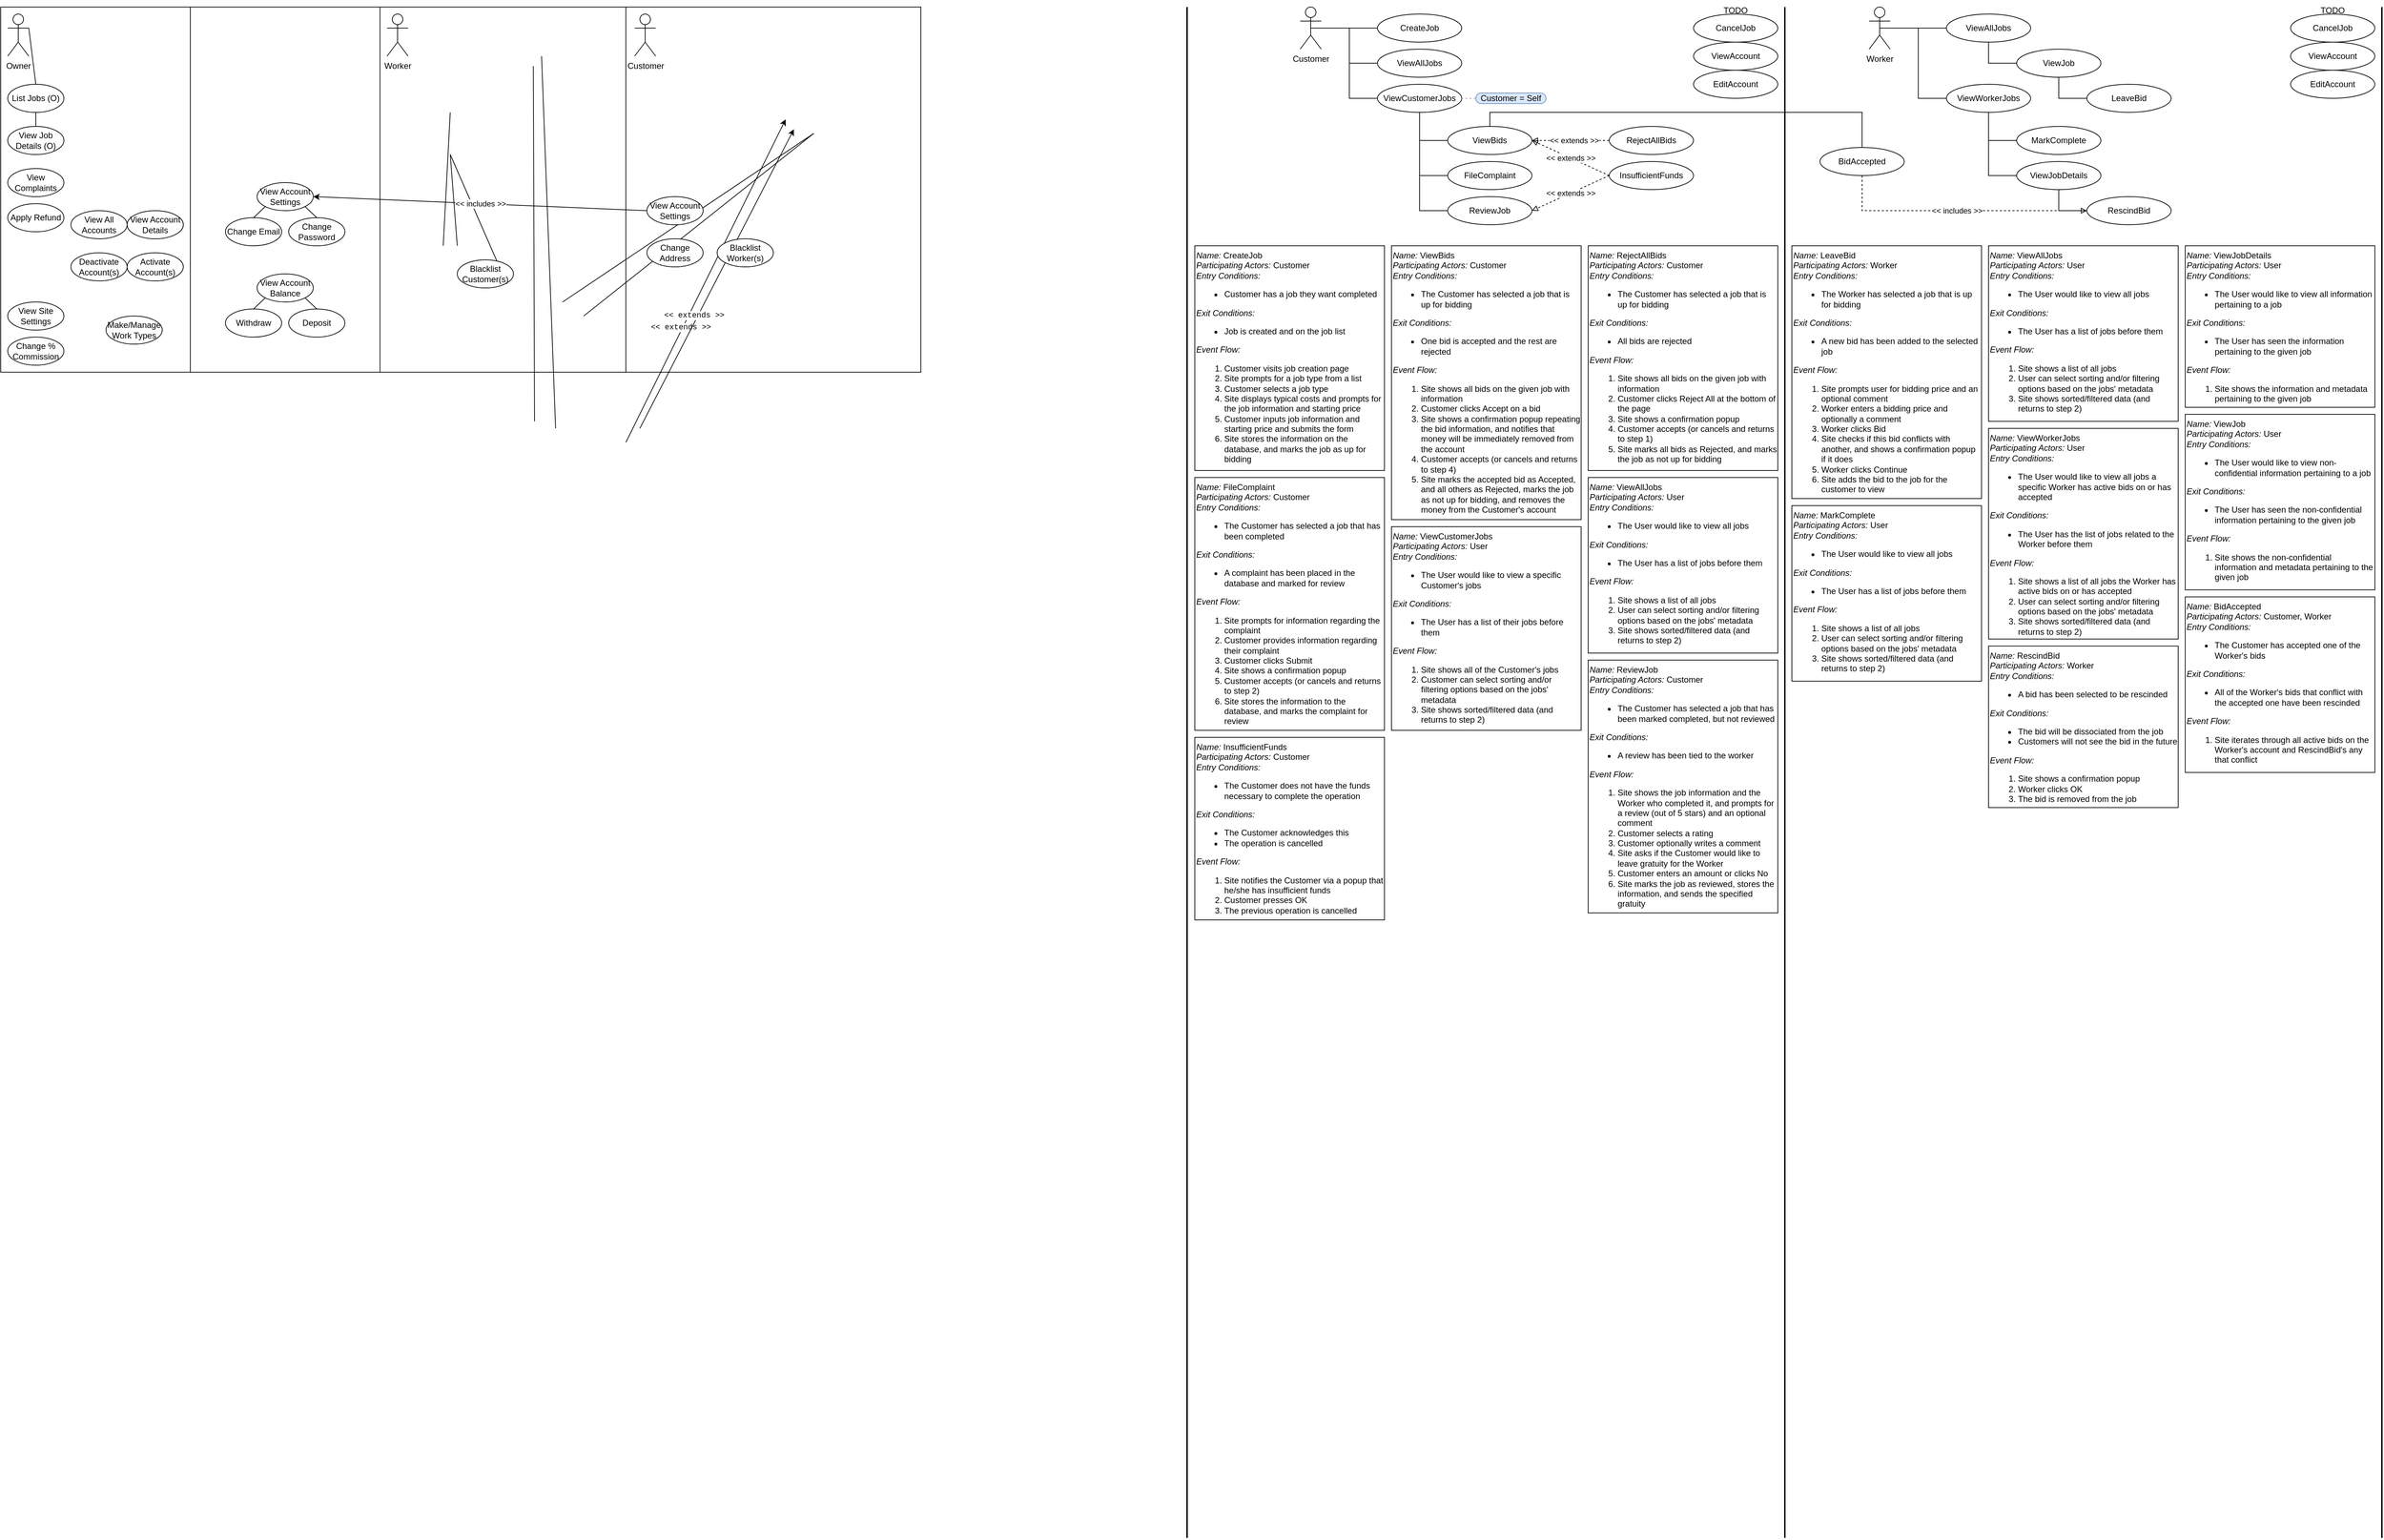 <mxfile version="16.4.0" type="device"><diagram id="e7BRSkH-qnMTT6ooK6Yv" name="Page-1"><mxGraphModel dx="1943" dy="1293" grid="1" gridSize="10" guides="1" tooltips="1" connect="1" arrows="1" fold="1" page="1" pageScale="1" pageWidth="850" pageHeight="1100" math="0" shadow="0"><root><mxCell id="0"/><mxCell id="1" parent="0"/><mxCell id="eDY13qr5OeqZNVzU4VN_-59" value="" style="rounded=0;whiteSpace=wrap;html=1;fontFamily=Courier New;" parent="1" vertex="1"><mxGeometry x="900" y="10" width="420" height="520" as="geometry"/></mxCell><mxCell id="eDY13qr5OeqZNVzU4VN_-58" value="" style="rounded=0;whiteSpace=wrap;html=1;fontFamily=Courier New;" parent="1" vertex="1"><mxGeometry x="550" y="10" width="350" height="520" as="geometry"/></mxCell><mxCell id="eDY13qr5OeqZNVzU4VN_-57" value="" style="rounded=0;whiteSpace=wrap;html=1;fontFamily=Courier New;" parent="1" vertex="1"><mxGeometry x="280" y="10" width="270" height="520" as="geometry"/></mxCell><mxCell id="eDY13qr5OeqZNVzU4VN_-56" value="" style="rounded=0;whiteSpace=wrap;html=1;fontFamily=Courier New;" parent="1" vertex="1"><mxGeometry x="10" y="10" width="270" height="520" as="geometry"/></mxCell><mxCell id="eDY13qr5OeqZNVzU4VN_-1" value="Owner" style="shape=umlActor;verticalLabelPosition=bottom;verticalAlign=top;html=1;outlineConnect=0;" parent="1" vertex="1"><mxGeometry x="20" y="20" width="30" height="60" as="geometry"/></mxCell><mxCell id="eDY13qr5OeqZNVzU4VN_-2" value="Worker" style="shape=umlActor;verticalLabelPosition=bottom;verticalAlign=top;html=1;outlineConnect=0;" parent="1" vertex="1"><mxGeometry x="560" y="20" width="30" height="60" as="geometry"/></mxCell><mxCell id="eDY13qr5OeqZNVzU4VN_-3" value="Customer" style="shape=umlActor;verticalLabelPosition=bottom;verticalAlign=top;html=1;outlineConnect=0;" parent="1" vertex="1"><mxGeometry x="912.5" y="20" width="30" height="60" as="geometry"/></mxCell><mxCell id="eDY13qr5OeqZNVzU4VN_-17" value="" style="endArrow=none;html=1;rounded=0;exitX=0.5;exitY=1;exitDx=0;exitDy=0;entryX=0.5;entryY=0;entryDx=0;entryDy=0;" parent="1" target="eDY13qr5OeqZNVzU4VN_-15" edge="1"><mxGeometry width="50" height="50" relative="1" as="geometry"><mxPoint x="650" y="160" as="sourcePoint"/><mxPoint x="640" y="350" as="targetPoint"/></mxGeometry></mxCell><mxCell id="eDY13qr5OeqZNVzU4VN_-19" value="" style="endArrow=none;html=1;rounded=0;exitX=0.5;exitY=1;exitDx=0;exitDy=0;entryX=0.5;entryY=0;entryDx=0;entryDy=0;" parent="1" target="eDY13qr5OeqZNVzU4VN_-9" edge="1"><mxGeometry width="50" height="50" relative="1" as="geometry"><mxPoint x="650" y="220" as="sourcePoint"/><mxPoint x="720" y="380" as="targetPoint"/></mxGeometry></mxCell><mxCell id="eDY13qr5OeqZNVzU4VN_-20" value="" style="endArrow=none;html=1;rounded=0;exitX=0.5;exitY=1;exitDx=0;exitDy=0;entryX=0.5;entryY=0;entryDx=0;entryDy=0;" parent="1" target="eDY13qr5OeqZNVzU4VN_-18" edge="1"><mxGeometry width="50" height="50" relative="1" as="geometry"><mxPoint x="650" y="220" as="sourcePoint"/><mxPoint x="660" y="350" as="targetPoint"/></mxGeometry></mxCell><mxCell id="eDY13qr5OeqZNVzU4VN_-26" value="" style="endArrow=none;html=1;rounded=0;entryX=0.5;entryY=1;entryDx=0;entryDy=0;exitX=0.5;exitY=0;exitDx=0;exitDy=0;" parent="1" source="eDY13qr5OeqZNVzU4VN_-24" edge="1"><mxGeometry width="50" height="50" relative="1" as="geometry"><mxPoint x="810" y="430" as="sourcePoint"/><mxPoint x="1167.5" y="190" as="targetPoint"/></mxGeometry></mxCell><mxCell id="eDY13qr5OeqZNVzU4VN_-27" value="" style="endArrow=none;html=1;rounded=0;entryX=0.5;entryY=1;entryDx=0;entryDy=0;exitX=0.5;exitY=0;exitDx=0;exitDy=0;" parent="1" source="eDY13qr5OeqZNVzU4VN_-25" edge="1"><mxGeometry width="50" height="50" relative="1" as="geometry"><mxPoint x="840" y="450" as="sourcePoint"/><mxPoint x="1167.5" y="190" as="targetPoint"/></mxGeometry></mxCell><mxCell id="eDY13qr5OeqZNVzU4VN_-46" value="List Jobs (O)" style="ellipse;whiteSpace=wrap;html=1;" parent="1" vertex="1"><mxGeometry x="20" y="120" width="80" height="40" as="geometry"/></mxCell><mxCell id="eDY13qr5OeqZNVzU4VN_-47" value="View Job Details (O)" style="ellipse;whiteSpace=wrap;html=1;" parent="1" vertex="1"><mxGeometry x="20" y="180" width="80" height="40" as="geometry"/></mxCell><mxCell id="eDY13qr5OeqZNVzU4VN_-49" value="" style="endArrow=none;html=1;rounded=0;shadow=0;entryX=1;entryY=0.333;entryDx=0;entryDy=0;entryPerimeter=0;exitX=0.5;exitY=0;exitDx=0;exitDy=0;" parent="1" source="eDY13qr5OeqZNVzU4VN_-46" target="eDY13qr5OeqZNVzU4VN_-1" edge="1"><mxGeometry width="50" height="50" relative="1" as="geometry"><mxPoint x="210" y="220" as="sourcePoint"/><mxPoint x="260" y="170" as="targetPoint"/></mxGeometry></mxCell><mxCell id="eDY13qr5OeqZNVzU4VN_-50" value="" style="endArrow=none;html=1;rounded=0;shadow=0;entryX=0.5;entryY=1;entryDx=0;entryDy=0;exitX=0.5;exitY=0;exitDx=0;exitDy=0;" parent="1" source="eDY13qr5OeqZNVzU4VN_-47" target="eDY13qr5OeqZNVzU4VN_-46" edge="1"><mxGeometry width="50" height="50" relative="1" as="geometry"><mxPoint x="250" y="210" as="sourcePoint"/><mxPoint x="300" y="160" as="targetPoint"/></mxGeometry></mxCell><mxCell id="eDY13qr5OeqZNVzU4VN_-64" value="&amp;lt;&amp;lt; extends &amp;gt;&amp;gt;" style="endArrow=classic;html=1;rounded=0;shadow=0;fontFamily=Courier New;exitX=1;exitY=0.5;exitDx=0;exitDy=0;entryX=0;entryY=0.5;entryDx=0;entryDy=0;labelBackgroundColor=default;" parent="1" source="eDY13qr5OeqZNVzU4VN_-62" edge="1"><mxGeometry x="-0.29" y="3" width="50" height="50" relative="1" as="geometry"><mxPoint x="900" y="630" as="sourcePoint"/><mxPoint x="1127.5" y="170" as="targetPoint"/><mxPoint as="offset"/></mxGeometry></mxCell><mxCell id="eDY13qr5OeqZNVzU4VN_-65" value="" style="endArrow=classic;html=1;rounded=0;shadow=0;fontFamily=Courier New;exitX=1;exitY=0.5;exitDx=0;exitDy=0;entryX=0;entryY=1;entryDx=0;entryDy=0;" parent="1" source="eDY13qr5OeqZNVzU4VN_-63" edge="1"><mxGeometry width="50" height="50" relative="1" as="geometry"><mxPoint x="920" y="610" as="sourcePoint"/><mxPoint x="1139.216" y="184.142" as="targetPoint"/></mxGeometry></mxCell><mxCell id="eDY13qr5OeqZNVzU4VN_-66" value="&amp;lt;&amp;lt; extends &amp;gt;&amp;gt;" style="edgeLabel;html=1;align=center;verticalAlign=middle;resizable=0;points=[];fontFamily=Courier New;" parent="eDY13qr5OeqZNVzU4VN_-65" vertex="1" connectable="0"><mxGeometry x="-0.207" y="-1" relative="1" as="geometry"><mxPoint x="-11" y="7" as="offset"/></mxGeometry></mxCell><mxCell id="eDY13qr5OeqZNVzU4VN_-75" value="" style="endArrow=none;html=1;rounded=0;shadow=0;labelBackgroundColor=default;fontFamily=Helvetica;entryX=1;entryY=0.5;entryDx=0;entryDy=0;exitX=0;exitY=0.5;exitDx=0;exitDy=0;" parent="1" source="eDY13qr5OeqZNVzU4VN_-74" edge="1"><mxGeometry width="50" height="50" relative="1" as="geometry"><mxPoint x="800" y="610" as="sourcePoint"/><mxPoint x="780" y="80" as="targetPoint"/></mxGeometry></mxCell><mxCell id="eDY13qr5OeqZNVzU4VN_-76" value="" style="endArrow=none;html=1;rounded=0;shadow=0;labelBackgroundColor=default;fontFamily=Helvetica;entryX=1;entryY=1;entryDx=0;entryDy=0;exitX=0;exitY=0;exitDx=0;exitDy=0;" parent="1" source="eDY13qr5OeqZNVzU4VN_-73" edge="1"><mxGeometry width="50" height="50" relative="1" as="geometry"><mxPoint x="770" y="600" as="sourcePoint"/><mxPoint x="768.284" y="94.142" as="targetPoint"/></mxGeometry></mxCell><mxCell id="UdztRysK9boTHJL-2rqp-1" value="View Complaints" style="ellipse;whiteSpace=wrap;html=1;" parent="1" vertex="1"><mxGeometry x="20" y="240" width="80" height="40" as="geometry"/></mxCell><mxCell id="UdztRysK9boTHJL-2rqp-2" value="View Account Settings" style="ellipse;whiteSpace=wrap;html=1;" parent="1" vertex="1"><mxGeometry x="375" y="260" width="80" height="40" as="geometry"/></mxCell><mxCell id="UdztRysK9boTHJL-2rqp-3" value="View Account Balance" style="ellipse;whiteSpace=wrap;html=1;" parent="1" vertex="1"><mxGeometry x="375" y="390" width="80" height="40" as="geometry"/></mxCell><mxCell id="UdztRysK9boTHJL-2rqp-4" value="Deposit" style="ellipse;whiteSpace=wrap;html=1;" parent="1" vertex="1"><mxGeometry x="420" y="440" width="80" height="40" as="geometry"/></mxCell><mxCell id="UdztRysK9boTHJL-2rqp-5" value="Withdraw" style="ellipse;whiteSpace=wrap;html=1;" parent="1" vertex="1"><mxGeometry x="330" y="440" width="80" height="40" as="geometry"/></mxCell><mxCell id="UdztRysK9boTHJL-2rqp-7" value="Change Email" style="ellipse;whiteSpace=wrap;html=1;" parent="1" vertex="1"><mxGeometry x="330" y="310" width="80" height="40" as="geometry"/></mxCell><mxCell id="UdztRysK9boTHJL-2rqp-8" value="Change Password" style="ellipse;whiteSpace=wrap;html=1;" parent="1" vertex="1"><mxGeometry x="420" y="310" width="80" height="40" as="geometry"/></mxCell><mxCell id="UdztRysK9boTHJL-2rqp-9" value="" style="endArrow=none;html=1;rounded=0;exitX=1;exitY=1;exitDx=0;exitDy=0;entryX=0.5;entryY=0;entryDx=0;entryDy=0;" parent="1" source="UdztRysK9boTHJL-2rqp-2" target="UdztRysK9boTHJL-2rqp-8" edge="1"><mxGeometry width="50" height="50" relative="1" as="geometry"><mxPoint x="610" y="420" as="sourcePoint"/><mxPoint x="660" y="370" as="targetPoint"/></mxGeometry></mxCell><mxCell id="UdztRysK9boTHJL-2rqp-10" value="" style="endArrow=none;html=1;rounded=0;exitX=0;exitY=1;exitDx=0;exitDy=0;entryX=0.5;entryY=0;entryDx=0;entryDy=0;" parent="1" source="UdztRysK9boTHJL-2rqp-2" target="UdztRysK9boTHJL-2rqp-7" edge="1"><mxGeometry width="50" height="50" relative="1" as="geometry"><mxPoint x="453.284" y="304.142" as="sourcePoint"/><mxPoint x="470" y="320" as="targetPoint"/></mxGeometry></mxCell><mxCell id="UdztRysK9boTHJL-2rqp-11" value="" style="endArrow=none;html=1;rounded=0;entryX=0.5;entryY=0;entryDx=0;entryDy=0;exitX=1;exitY=1;exitDx=0;exitDy=0;" parent="1" source="UdztRysK9boTHJL-2rqp-3" target="UdztRysK9boTHJL-2rqp-4" edge="1"><mxGeometry width="50" height="50" relative="1" as="geometry"><mxPoint x="443" y="440" as="sourcePoint"/><mxPoint x="460" y="460" as="targetPoint"/></mxGeometry></mxCell><mxCell id="UdztRysK9boTHJL-2rqp-12" value="" style="endArrow=none;html=1;rounded=0;exitX=0;exitY=1;exitDx=0;exitDy=0;entryX=0.5;entryY=0;entryDx=0;entryDy=0;" parent="1" source="UdztRysK9boTHJL-2rqp-3" target="UdztRysK9boTHJL-2rqp-5" edge="1"><mxGeometry width="50" height="50" relative="1" as="geometry"><mxPoint x="386.716" y="444.142" as="sourcePoint"/><mxPoint x="370" y="460" as="targetPoint"/></mxGeometry></mxCell><mxCell id="UdztRysK9boTHJL-2rqp-13" value="View Account Settings" style="ellipse;whiteSpace=wrap;html=1;" parent="1" vertex="1"><mxGeometry x="930" y="280" width="80" height="40" as="geometry"/></mxCell><mxCell id="UdztRysK9boTHJL-2rqp-14" value="&amp;lt;&amp;lt; includes &amp;gt;&amp;gt;" style="endArrow=classic;html=1;rounded=0;entryX=1;entryY=0.5;entryDx=0;entryDy=0;exitX=0;exitY=0.5;exitDx=0;exitDy=0;" parent="1" source="UdztRysK9boTHJL-2rqp-13" target="UdztRysK9boTHJL-2rqp-2" edge="1"><mxGeometry width="50" height="50" relative="1" as="geometry"><mxPoint x="660" y="400" as="sourcePoint"/><mxPoint x="710" y="350" as="targetPoint"/></mxGeometry></mxCell><mxCell id="UdztRysK9boTHJL-2rqp-15" value="Change Address" style="ellipse;whiteSpace=wrap;html=1;" parent="1" vertex="1"><mxGeometry x="930" y="340" width="80" height="40" as="geometry"/></mxCell><mxCell id="UdztRysK9boTHJL-2rqp-16" value="Blacklist Worker(s)" style="ellipse;whiteSpace=wrap;html=1;" parent="1" vertex="1"><mxGeometry x="1030" y="340" width="80" height="40" as="geometry"/></mxCell><mxCell id="UdztRysK9boTHJL-2rqp-19" value="Blacklist Customer(s)" style="ellipse;whiteSpace=wrap;html=1;" parent="1" vertex="1"><mxGeometry x="660" y="370" width="80" height="40" as="geometry"/></mxCell><mxCell id="UdztRysK9boTHJL-2rqp-20" value="Apply Refund" style="ellipse;whiteSpace=wrap;html=1;" parent="1" vertex="1"><mxGeometry x="20" y="290" width="80" height="40" as="geometry"/></mxCell><mxCell id="UdztRysK9boTHJL-2rqp-21" value="View Site Settings" style="ellipse;whiteSpace=wrap;html=1;" parent="1" vertex="1"><mxGeometry x="20" y="430" width="80" height="40" as="geometry"/></mxCell><mxCell id="UdztRysK9boTHJL-2rqp-22" value="Change % Commission" style="ellipse;whiteSpace=wrap;html=1;" parent="1" vertex="1"><mxGeometry x="20" y="480" width="80" height="40" as="geometry"/></mxCell><mxCell id="UdztRysK9boTHJL-2rqp-23" value="Deactivate Account(s)" style="ellipse;whiteSpace=wrap;html=1;" parent="1" vertex="1"><mxGeometry x="110" y="360" width="80" height="40" as="geometry"/></mxCell><mxCell id="UdztRysK9boTHJL-2rqp-24" value="View All Accounts" style="ellipse;whiteSpace=wrap;html=1;" parent="1" vertex="1"><mxGeometry x="110" y="300" width="80" height="40" as="geometry"/></mxCell><mxCell id="UdztRysK9boTHJL-2rqp-25" value="Activate Account(s)" style="ellipse;whiteSpace=wrap;html=1;" parent="1" vertex="1"><mxGeometry x="190" y="360" width="80" height="40" as="geometry"/></mxCell><mxCell id="UdztRysK9boTHJL-2rqp-26" value="View Account Details" style="ellipse;whiteSpace=wrap;html=1;" parent="1" vertex="1"><mxGeometry x="190" y="300" width="80" height="40" as="geometry"/></mxCell><mxCell id="aE4UWYMLQ-E43CyE_ZQW-1" value="Make/Manage Work Types" style="ellipse;whiteSpace=wrap;html=1;" parent="1" vertex="1"><mxGeometry x="160" y="450" width="80" height="40" as="geometry"/></mxCell><mxCell id="18_FrdXm8-aa5HPfmwMb-24" style="edgeStyle=orthogonalEdgeStyle;rounded=0;orthogonalLoop=1;jettySize=auto;html=1;exitX=0.5;exitY=0.5;exitDx=0;exitDy=0;exitPerimeter=0;entryX=0;entryY=0.5;entryDx=0;entryDy=0;endArrow=none;endFill=0;" edge="1" parent="1" source="aE4UWYMLQ-E43CyE_ZQW-4" target="18_FrdXm8-aa5HPfmwMb-23"><mxGeometry relative="1" as="geometry"/></mxCell><mxCell id="18_FrdXm8-aa5HPfmwMb-39" style="edgeStyle=orthogonalEdgeStyle;rounded=0;orthogonalLoop=1;jettySize=auto;html=1;exitX=0.5;exitY=0.5;exitDx=0;exitDy=0;exitPerimeter=0;entryX=0;entryY=0.5;entryDx=0;entryDy=0;endArrow=none;endFill=0;strokeWidth=1;" edge="1" parent="1" source="aE4UWYMLQ-E43CyE_ZQW-4" target="18_FrdXm8-aa5HPfmwMb-38"><mxGeometry relative="1" as="geometry"/></mxCell><mxCell id="aE4UWYMLQ-E43CyE_ZQW-4" value="Customer" style="shape=umlActor;verticalLabelPosition=bottom;verticalAlign=top;html=1;outlineConnect=0;" parent="1" vertex="1"><mxGeometry x="1860" y="10" width="30" height="60" as="geometry"/></mxCell><mxCell id="aE4UWYMLQ-E43CyE_ZQW-5" value="Worker" style="shape=umlActor;verticalLabelPosition=bottom;verticalAlign=top;html=1;outlineConnect=0;" parent="1" vertex="1"><mxGeometry x="2670" y="10" width="30" height="60" as="geometry"/></mxCell><mxCell id="18_FrdXm8-aa5HPfmwMb-3" value="CreateJob" style="ellipse;whiteSpace=wrap;html=1;" vertex="1" parent="1"><mxGeometry x="1970" y="20" width="120" height="40" as="geometry"/></mxCell><mxCell id="18_FrdXm8-aa5HPfmwMb-9" style="edgeStyle=orthogonalEdgeStyle;rounded=0;orthogonalLoop=1;jettySize=auto;html=1;exitX=0.5;exitY=0.5;exitDx=0;exitDy=0;exitPerimeter=0;entryX=0;entryY=0.5;entryDx=0;entryDy=0;endArrow=none;endFill=0;" edge="1" parent="1" source="aE4UWYMLQ-E43CyE_ZQW-4" target="18_FrdXm8-aa5HPfmwMb-3"><mxGeometry relative="1" as="geometry"/></mxCell><mxCell id="18_FrdXm8-aa5HPfmwMb-17" value="&lt;div&gt;&lt;em&gt;Name:&lt;/em&gt;&lt;span&gt; CreateJob&lt;/span&gt;&lt;/div&gt;&lt;span&gt;&lt;em&gt;Participating Actors:&lt;/em&gt; Customer&lt;/span&gt;&lt;br&gt;&lt;span&gt;&lt;em&gt;Entry Conditions:&lt;/em&gt;&lt;/span&gt;&lt;br&gt;&lt;ul&gt;&lt;li&gt;Customer has a job they want completed&lt;/li&gt;&lt;/ul&gt;&lt;span&gt;&lt;em&gt;Exit Conditions:&lt;/em&gt;&lt;/span&gt;&lt;br&gt;&lt;ul&gt;&lt;li&gt;Job is created and on the job list&lt;/li&gt;&lt;/ul&gt;&lt;span&gt;&lt;em&gt;Event Flow:&lt;/em&gt;&lt;/span&gt;&lt;br&gt;&lt;ol&gt;&lt;li&gt;Customer visits job creation page&lt;/li&gt;&lt;li&gt;Site prompts for a job type from a list&lt;/li&gt;&lt;li&gt;Customer selects a job type&lt;/li&gt;&lt;li&gt;Site displays typical costs and prompts for the job information and starting price&lt;/li&gt;&lt;li&gt;Customer inputs job information and starting price and submits the form&lt;/li&gt;&lt;li&gt;Site stores the information on the database, and marks the job as up for bidding&lt;/li&gt;&lt;/ol&gt;" style="text;html=1;strokeColor=default;fillColor=none;align=left;verticalAlign=top;whiteSpace=wrap;rounded=0;" vertex="1" parent="1"><mxGeometry x="1710" y="350" width="270" height="320" as="geometry"/></mxCell><mxCell id="18_FrdXm8-aa5HPfmwMb-18" value="&lt;div&gt;&lt;em&gt;Name:&lt;/em&gt;&lt;span&gt;&amp;nbsp;ViewBids&lt;/span&gt;&lt;/div&gt;&lt;span&gt;&lt;em&gt;Participating Actors:&lt;/em&gt; Customer&lt;/span&gt;&lt;br&gt;&lt;span&gt;&lt;em&gt;Entry Conditions:&lt;/em&gt;&lt;/span&gt;&lt;br&gt;&lt;ul&gt;&lt;li&gt;The Customer has selected a job that is up for bidding&lt;/li&gt;&lt;/ul&gt;&lt;span&gt;&lt;em&gt;Exit Conditions:&lt;/em&gt;&lt;/span&gt;&lt;br&gt;&lt;ul&gt;&lt;li&gt;One bid is accepted and the rest are rejected&lt;br&gt;&lt;/li&gt;&lt;/ul&gt;&lt;span&gt;&lt;em&gt;Event Flow:&lt;/em&gt;&lt;/span&gt;&lt;br&gt;&lt;ol&gt;&lt;li&gt;&lt;span&gt;Site shows all bids on the given job with information&lt;/span&gt;&lt;br&gt;&lt;/li&gt;&lt;li&gt;Customer clicks Accept on a bid&lt;/li&gt;&lt;li&gt;Site shows a confirmation popup repeating the bid information, and notifies that money will be immediately removed from the account&lt;/li&gt;&lt;li&gt;Customer accepts (or cancels and returns to step 4)&lt;/li&gt;&lt;li&gt;Site marks the accepted bid as Accepted, and all others as Rejected, marks the job as not up for bidding, and removes the money from the Customer's account&lt;/li&gt;&lt;/ol&gt;" style="text;html=1;strokeColor=default;fillColor=none;align=left;verticalAlign=top;whiteSpace=wrap;rounded=0;" vertex="1" parent="1"><mxGeometry x="1990" y="350" width="270" height="390" as="geometry"/></mxCell><mxCell id="18_FrdXm8-aa5HPfmwMb-86" style="edgeStyle=orthogonalEdgeStyle;rounded=0;orthogonalLoop=1;jettySize=auto;html=1;exitX=0.5;exitY=0;exitDx=0;exitDy=0;endArrow=none;endFill=0;strokeColor=#000000;strokeWidth=1;entryX=0.5;entryY=0;entryDx=0;entryDy=0;" edge="1" parent="1" source="18_FrdXm8-aa5HPfmwMb-19" target="18_FrdXm8-aa5HPfmwMb-87"><mxGeometry relative="1" as="geometry"><mxPoint x="2660" y="180" as="targetPoint"/><Array as="points"><mxPoint x="2130" y="160"/><mxPoint x="2660" y="160"/></Array></mxGeometry></mxCell><mxCell id="18_FrdXm8-aa5HPfmwMb-19" value="ViewBids" style="ellipse;whiteSpace=wrap;html=1;" vertex="1" parent="1"><mxGeometry x="2070" y="180" width="120" height="40" as="geometry"/></mxCell><mxCell id="18_FrdXm8-aa5HPfmwMb-21" value="FileComplaint" style="ellipse;whiteSpace=wrap;html=1;" vertex="1" parent="1"><mxGeometry x="2070" y="230" width="120" height="40" as="geometry"/></mxCell><mxCell id="18_FrdXm8-aa5HPfmwMb-25" style="edgeStyle=orthogonalEdgeStyle;rounded=0;orthogonalLoop=1;jettySize=auto;html=1;exitX=0.5;exitY=1;exitDx=0;exitDy=0;entryX=0;entryY=0.5;entryDx=0;entryDy=0;endArrow=none;endFill=0;" edge="1" parent="1" source="18_FrdXm8-aa5HPfmwMb-23" target="18_FrdXm8-aa5HPfmwMb-19"><mxGeometry relative="1" as="geometry"/></mxCell><mxCell id="18_FrdXm8-aa5HPfmwMb-26" style="edgeStyle=orthogonalEdgeStyle;rounded=0;orthogonalLoop=1;jettySize=auto;html=1;exitX=0.5;exitY=1;exitDx=0;exitDy=0;entryX=0;entryY=0.5;entryDx=0;entryDy=0;endArrow=none;endFill=0;" edge="1" parent="1" source="18_FrdXm8-aa5HPfmwMb-23" target="18_FrdXm8-aa5HPfmwMb-21"><mxGeometry relative="1" as="geometry"/></mxCell><mxCell id="18_FrdXm8-aa5HPfmwMb-55" style="edgeStyle=orthogonalEdgeStyle;rounded=0;orthogonalLoop=1;jettySize=auto;html=1;exitX=0.5;exitY=1;exitDx=0;exitDy=0;entryX=0;entryY=0.5;entryDx=0;entryDy=0;endArrow=none;endFill=0;strokeWidth=1;" edge="1" parent="1" source="18_FrdXm8-aa5HPfmwMb-23" target="18_FrdXm8-aa5HPfmwMb-54"><mxGeometry relative="1" as="geometry"/></mxCell><mxCell id="18_FrdXm8-aa5HPfmwMb-23" value="ViewCustomerJobs" style="ellipse;whiteSpace=wrap;html=1;" vertex="1" parent="1"><mxGeometry x="1970" y="120" width="120" height="40" as="geometry"/></mxCell><mxCell id="18_FrdXm8-aa5HPfmwMb-31" value="&amp;lt;&amp;lt; extends &amp;gt;&amp;gt;" style="edgeStyle=orthogonalEdgeStyle;rounded=0;orthogonalLoop=1;jettySize=auto;html=1;exitX=0;exitY=0.5;exitDx=0;exitDy=0;entryX=1;entryY=0.5;entryDx=0;entryDy=0;dashed=1;endArrow=block;endFill=0;" edge="1" parent="1" source="18_FrdXm8-aa5HPfmwMb-28" target="18_FrdXm8-aa5HPfmwMb-19"><mxGeometry x="-0.091" relative="1" as="geometry"><mxPoint as="offset"/></mxGeometry></mxCell><mxCell id="18_FrdXm8-aa5HPfmwMb-28" value="RejectAllBids" style="ellipse;whiteSpace=wrap;html=1;" vertex="1" parent="1"><mxGeometry x="2300" y="180" width="120" height="40" as="geometry"/></mxCell><mxCell id="18_FrdXm8-aa5HPfmwMb-29" value="&lt;div&gt;&lt;em&gt;Name:&lt;/em&gt;&lt;span&gt;&amp;nbsp;RejectAllBids&lt;/span&gt;&lt;/div&gt;&lt;span&gt;&lt;em&gt;Participating Actors:&lt;/em&gt; Customer&lt;/span&gt;&lt;br&gt;&lt;span&gt;&lt;em&gt;Entry Conditions:&lt;/em&gt;&lt;/span&gt;&lt;br&gt;&lt;ul&gt;&lt;li&gt;The Customer has selected a job that is up for bidding&lt;/li&gt;&lt;/ul&gt;&lt;span&gt;&lt;em&gt;Exit Conditions:&lt;/em&gt;&lt;/span&gt;&lt;br&gt;&lt;ul&gt;&lt;li&gt;All bids are rejected&lt;br&gt;&lt;/li&gt;&lt;/ul&gt;&lt;span&gt;&lt;em&gt;Event Flow:&lt;/em&gt;&lt;/span&gt;&lt;br&gt;&lt;ol&gt;&lt;li&gt;&lt;span&gt;Site shows all bids on the given job with information&lt;/span&gt;&lt;br&gt;&lt;/li&gt;&lt;li&gt;Customer clicks Reject All at the bottom of the page&lt;/li&gt;&lt;li&gt;Site shows a confirmation popup&lt;/li&gt;&lt;li&gt;Customer accepts (or cancels and returns to step 1)&lt;/li&gt;&lt;li&gt;Site marks all bids as Rejected, and marks the job as not up for bidding&lt;/li&gt;&lt;/ol&gt;" style="text;html=1;strokeColor=default;fillColor=none;align=left;verticalAlign=top;whiteSpace=wrap;rounded=0;" vertex="1" parent="1"><mxGeometry x="2270" y="350" width="270" height="320" as="geometry"/></mxCell><mxCell id="18_FrdXm8-aa5HPfmwMb-34" value="&lt;div&gt;&lt;em&gt;Name:&lt;/em&gt;&lt;span&gt;&amp;nbsp;FileComplaint&lt;/span&gt;&lt;/div&gt;&lt;span&gt;&lt;em&gt;Participating Actors:&lt;/em&gt; Customer&lt;/span&gt;&lt;br&gt;&lt;span&gt;&lt;em&gt;Entry Conditions:&lt;/em&gt;&lt;/span&gt;&lt;br&gt;&lt;ul&gt;&lt;li&gt;The Customer has selected a job that has been completed&lt;/li&gt;&lt;/ul&gt;&lt;span&gt;&lt;em&gt;Exit Conditions:&lt;/em&gt;&lt;/span&gt;&lt;br&gt;&lt;ul&gt;&lt;li&gt;A complaint has been placed in the database and marked for review&lt;br&gt;&lt;/li&gt;&lt;/ul&gt;&lt;span&gt;&lt;em&gt;Event Flow:&lt;/em&gt;&lt;/span&gt;&lt;br&gt;&lt;ol&gt;&lt;li&gt;Site prompts for information regarding the complaint&lt;/li&gt;&lt;li&gt;Customer provides information regarding their complaint&lt;/li&gt;&lt;li&gt;Customer clicks Submit&lt;/li&gt;&lt;li&gt;Site shows a confirmation popup&lt;/li&gt;&lt;li&gt;Customer accepts (or cancels and returns to step 2)&lt;/li&gt;&lt;li&gt;Site stores the information to the database, and marks the complaint for review&lt;/li&gt;&lt;/ol&gt;" style="text;html=1;strokeColor=default;fillColor=none;align=left;verticalAlign=top;whiteSpace=wrap;rounded=0;" vertex="1" parent="1"><mxGeometry x="1710" y="680" width="270" height="360" as="geometry"/></mxCell><mxCell id="18_FrdXm8-aa5HPfmwMb-35" value="&lt;div&gt;&lt;em&gt;Name:&lt;/em&gt;&lt;span&gt;&amp;nbsp;ViewCustomerJobs&lt;/span&gt;&lt;/div&gt;&lt;span&gt;&lt;em&gt;Participating Actors:&lt;/em&gt; User&lt;/span&gt;&lt;br&gt;&lt;span&gt;&lt;em&gt;Entry Conditions:&lt;/em&gt;&lt;/span&gt;&lt;br&gt;&lt;ul&gt;&lt;li&gt;The User would like to view a specific Customer's jobs&lt;/li&gt;&lt;/ul&gt;&lt;span&gt;&lt;em&gt;Exit Conditions:&lt;/em&gt;&lt;/span&gt;&lt;br&gt;&lt;ul&gt;&lt;li&gt;The User has a list of their jobs before them&lt;/li&gt;&lt;/ul&gt;&lt;span&gt;&lt;em&gt;Event Flow:&lt;/em&gt;&lt;/span&gt;&lt;br&gt;&lt;ol&gt;&lt;li&gt;Site shows all of the Customer's jobs&lt;/li&gt;&lt;li&gt;Customer can select sorting and/or filtering options based on the jobs' metadata&lt;/li&gt;&lt;li&gt;Site shows sorted/filtered data (and returns to step 2)&lt;/li&gt;&lt;/ol&gt;" style="text;html=1;strokeColor=default;fillColor=none;align=left;verticalAlign=top;whiteSpace=wrap;rounded=0;" vertex="1" parent="1"><mxGeometry x="1990" y="750" width="270" height="290" as="geometry"/></mxCell><mxCell id="18_FrdXm8-aa5HPfmwMb-37" value="" style="endArrow=none;html=1;rounded=0;strokeWidth=2;" edge="1" parent="1"><mxGeometry width="50" height="50" relative="1" as="geometry"><mxPoint x="2550" y="2190" as="sourcePoint"/><mxPoint x="2550" y="10" as="targetPoint"/></mxGeometry></mxCell><mxCell id="18_FrdXm8-aa5HPfmwMb-38" value="ViewAllJobs" style="ellipse;whiteSpace=wrap;html=1;" vertex="1" parent="1"><mxGeometry x="1970" y="70" width="120" height="40" as="geometry"/></mxCell><mxCell id="18_FrdXm8-aa5HPfmwMb-40" value="&lt;div&gt;&lt;em&gt;Name:&lt;/em&gt;&lt;span&gt;&amp;nbsp;ViewAllJobs&lt;/span&gt;&lt;/div&gt;&lt;span&gt;&lt;em&gt;Participating Actors:&lt;/em&gt; User&lt;/span&gt;&lt;br&gt;&lt;span&gt;&lt;em&gt;Entry Conditions:&lt;/em&gt;&lt;/span&gt;&lt;br&gt;&lt;ul&gt;&lt;li&gt;The User would like to view all jobs&lt;/li&gt;&lt;/ul&gt;&lt;span&gt;&lt;em&gt;Exit Conditions:&lt;/em&gt;&lt;/span&gt;&lt;br&gt;&lt;ul&gt;&lt;li&gt;The User has a list of jobs before them&lt;/li&gt;&lt;/ul&gt;&lt;span&gt;&lt;em&gt;Event Flow:&lt;/em&gt;&lt;/span&gt;&lt;br&gt;&lt;ol&gt;&lt;li&gt;Site shows a list of all jobs&lt;/li&gt;&lt;li&gt;User can select sorting and/or filtering options based on the jobs' metadata&lt;/li&gt;&lt;li&gt;Site shows sorted/filtered data (and returns to step 2)&lt;/li&gt;&lt;/ol&gt;" style="text;html=1;strokeColor=default;fillColor=none;align=left;verticalAlign=top;whiteSpace=wrap;rounded=0;" vertex="1" parent="1"><mxGeometry x="2270" y="680" width="270" height="250" as="geometry"/></mxCell><mxCell id="18_FrdXm8-aa5HPfmwMb-41" style="edgeStyle=orthogonalEdgeStyle;rounded=0;orthogonalLoop=1;jettySize=auto;html=1;entryX=0;entryY=0.5;entryDx=0;entryDy=0;endArrow=none;endFill=0;exitX=0.5;exitY=0.5;exitDx=0;exitDy=0;exitPerimeter=0;" edge="1" parent="1" source="aE4UWYMLQ-E43CyE_ZQW-5" target="18_FrdXm8-aa5HPfmwMb-50"><mxGeometry relative="1" as="geometry"><mxPoint x="2710" y="40" as="sourcePoint"/></mxGeometry></mxCell><mxCell id="18_FrdXm8-aa5HPfmwMb-42" style="edgeStyle=orthogonalEdgeStyle;rounded=0;orthogonalLoop=1;jettySize=auto;html=1;entryX=0;entryY=0.5;entryDx=0;entryDy=0;endArrow=none;endFill=0;strokeWidth=1;exitX=0.5;exitY=0.5;exitDx=0;exitDy=0;exitPerimeter=0;" edge="1" parent="1" source="aE4UWYMLQ-E43CyE_ZQW-5" target="18_FrdXm8-aa5HPfmwMb-53"><mxGeometry relative="1" as="geometry"><mxPoint x="2710" y="40" as="sourcePoint"/></mxGeometry></mxCell><mxCell id="18_FrdXm8-aa5HPfmwMb-46" value="MarkComplete" style="ellipse;whiteSpace=wrap;html=1;" vertex="1" parent="1"><mxGeometry x="2880" y="180" width="120" height="40" as="geometry"/></mxCell><mxCell id="18_FrdXm8-aa5HPfmwMb-48" style="edgeStyle=orthogonalEdgeStyle;rounded=0;orthogonalLoop=1;jettySize=auto;html=1;exitX=0.5;exitY=1;exitDx=0;exitDy=0;entryX=0;entryY=0.5;entryDx=0;entryDy=0;endArrow=none;endFill=0;" edge="1" parent="1" source="18_FrdXm8-aa5HPfmwMb-50" target="18_FrdXm8-aa5HPfmwMb-46"><mxGeometry relative="1" as="geometry"/></mxCell><mxCell id="18_FrdXm8-aa5HPfmwMb-81" style="edgeStyle=orthogonalEdgeStyle;rounded=0;orthogonalLoop=1;jettySize=auto;html=1;exitX=0.5;exitY=1;exitDx=0;exitDy=0;entryX=0;entryY=0.5;entryDx=0;entryDy=0;endArrow=none;endFill=0;strokeColor=#000000;strokeWidth=1;" edge="1" parent="1" source="18_FrdXm8-aa5HPfmwMb-50" target="18_FrdXm8-aa5HPfmwMb-80"><mxGeometry relative="1" as="geometry"/></mxCell><mxCell id="18_FrdXm8-aa5HPfmwMb-50" value="ViewWorkerJobs" style="ellipse;whiteSpace=wrap;html=1;" vertex="1" parent="1"><mxGeometry x="2780" y="120" width="120" height="40" as="geometry"/></mxCell><mxCell id="18_FrdXm8-aa5HPfmwMb-72" style="edgeStyle=orthogonalEdgeStyle;rounded=0;orthogonalLoop=1;jettySize=auto;html=1;exitX=0.5;exitY=1;exitDx=0;exitDy=0;entryX=0;entryY=0.5;entryDx=0;entryDy=0;endArrow=none;endFill=0;strokeColor=#000000;strokeWidth=1;" edge="1" parent="1" source="18_FrdXm8-aa5HPfmwMb-53" target="18_FrdXm8-aa5HPfmwMb-71"><mxGeometry relative="1" as="geometry"/></mxCell><mxCell id="18_FrdXm8-aa5HPfmwMb-53" value="ViewAllJobs" style="ellipse;whiteSpace=wrap;html=1;" vertex="1" parent="1"><mxGeometry x="2780" y="20" width="120" height="40" as="geometry"/></mxCell><mxCell id="18_FrdXm8-aa5HPfmwMb-54" value="ReviewJob" style="ellipse;whiteSpace=wrap;html=1;" vertex="1" parent="1"><mxGeometry x="2070" y="280" width="120" height="40" as="geometry"/></mxCell><mxCell id="18_FrdXm8-aa5HPfmwMb-56" value="&lt;div&gt;&lt;em&gt;Name:&lt;/em&gt;&lt;span&gt;&amp;nbsp;ReviewJob&lt;/span&gt;&lt;/div&gt;&lt;span&gt;&lt;em&gt;Participating Actors:&lt;/em&gt;&amp;nbsp;Customer&lt;/span&gt;&lt;br&gt;&lt;span&gt;&lt;em&gt;Entry Conditions:&lt;/em&gt;&lt;/span&gt;&lt;br&gt;&lt;ul&gt;&lt;li&gt;The Customer has selected a job that has been marked completed, but not reviewed&lt;br&gt;&lt;/li&gt;&lt;/ul&gt;&lt;span&gt;&lt;em&gt;Exit Conditions:&lt;/em&gt;&lt;/span&gt;&lt;br&gt;&lt;ul&gt;&lt;li&gt;A review has been tied to the worker&lt;/li&gt;&lt;/ul&gt;&lt;span&gt;&lt;em&gt;Event Flow:&lt;/em&gt;&lt;/span&gt;&lt;br&gt;&lt;ol&gt;&lt;li&gt;Site shows the job information and the Worker who completed it, and prompts for a review (out of 5 stars) and an optional comment&lt;/li&gt;&lt;li&gt;Customer selects a rating&lt;/li&gt;&lt;li&gt;Customer optionally writes a comment&lt;/li&gt;&lt;li&gt;Site asks if the Customer would like to leave gratuity for the Worker&lt;/li&gt;&lt;li&gt;Customer enters an amount or clicks No&lt;/li&gt;&lt;li&gt;Site marks the job as reviewed, stores the information, and sends the specified gratuity&lt;/li&gt;&lt;/ol&gt;" style="text;html=1;strokeColor=default;fillColor=none;align=left;verticalAlign=top;whiteSpace=wrap;rounded=0;" vertex="1" parent="1"><mxGeometry x="2270" y="940" width="270" height="360" as="geometry"/></mxCell><mxCell id="18_FrdXm8-aa5HPfmwMb-58" value="&amp;lt;&amp;lt; extends &amp;gt;&amp;gt;" style="rounded=0;orthogonalLoop=1;jettySize=auto;html=1;exitX=0;exitY=0.5;exitDx=0;exitDy=0;endArrow=block;endFill=0;strokeWidth=1;dashed=1;entryX=1;entryY=0.5;entryDx=0;entryDy=0;" edge="1" parent="1" source="18_FrdXm8-aa5HPfmwMb-57" target="18_FrdXm8-aa5HPfmwMb-19"><mxGeometry relative="1" as="geometry"><mxPoint x="2240" y="240" as="targetPoint"/></mxGeometry></mxCell><mxCell id="18_FrdXm8-aa5HPfmwMb-59" value="&amp;lt;&amp;lt; extends &amp;gt;&amp;gt;" style="edgeStyle=none;rounded=0;orthogonalLoop=1;jettySize=auto;html=1;exitX=0;exitY=0.5;exitDx=0;exitDy=0;entryX=1;entryY=0.5;entryDx=0;entryDy=0;dashed=1;endArrow=block;endFill=0;strokeWidth=1;" edge="1" parent="1" source="18_FrdXm8-aa5HPfmwMb-57" target="18_FrdXm8-aa5HPfmwMb-54"><mxGeometry relative="1" as="geometry"/></mxCell><mxCell id="18_FrdXm8-aa5HPfmwMb-57" value="InsufficientFunds" style="ellipse;whiteSpace=wrap;html=1;" vertex="1" parent="1"><mxGeometry x="2300" y="230" width="120" height="40" as="geometry"/></mxCell><mxCell id="18_FrdXm8-aa5HPfmwMb-60" value="&lt;div&gt;&lt;em&gt;Name:&lt;/em&gt;&lt;span&gt;&amp;nbsp;InsufficientFunds&lt;/span&gt;&lt;/div&gt;&lt;span&gt;&lt;em&gt;Participating Actors:&lt;/em&gt;&amp;nbsp;Customer&lt;/span&gt;&lt;br&gt;&lt;span&gt;&lt;em&gt;Entry Conditions:&lt;/em&gt;&lt;/span&gt;&lt;br&gt;&lt;ul&gt;&lt;li&gt;The Customer does not have the funds necessary to complete the operation&lt;/li&gt;&lt;/ul&gt;&lt;span&gt;&lt;em&gt;Exit Conditions:&lt;/em&gt;&lt;/span&gt;&lt;br&gt;&lt;ul&gt;&lt;li&gt;The Customer acknowledges this&lt;/li&gt;&lt;li&gt;The operation is cancelled&lt;/li&gt;&lt;/ul&gt;&lt;span&gt;&lt;em&gt;Event Flow:&lt;/em&gt;&lt;/span&gt;&lt;br&gt;&lt;ol&gt;&lt;li&gt;Site notifies the Customer via a popup that he/she has insufficient funds&lt;br&gt;&lt;/li&gt;&lt;li&gt;Customer presses OK&lt;/li&gt;&lt;li&gt;The previous operation is cancelled&lt;/li&gt;&lt;/ol&gt;" style="text;html=1;strokeColor=default;fillColor=none;align=left;verticalAlign=top;whiteSpace=wrap;rounded=0;" vertex="1" parent="1"><mxGeometry x="1710" y="1050" width="270" height="260" as="geometry"/></mxCell><mxCell id="18_FrdXm8-aa5HPfmwMb-61" value="CancelJob" style="ellipse;whiteSpace=wrap;html=1;" vertex="1" parent="1"><mxGeometry x="2420" y="20" width="120" height="40" as="geometry"/></mxCell><mxCell id="18_FrdXm8-aa5HPfmwMb-65" style="edgeStyle=none;rounded=0;orthogonalLoop=1;jettySize=auto;html=1;exitX=0;exitY=0.5;exitDx=0;exitDy=0;entryX=1;entryY=0.5;entryDx=0;entryDy=0;endArrow=none;endFill=0;strokeWidth=1;dashed=1;strokeColor=#A8A8A8;" edge="1" parent="1" source="18_FrdXm8-aa5HPfmwMb-64" target="18_FrdXm8-aa5HPfmwMb-23"><mxGeometry relative="1" as="geometry"/></mxCell><mxCell id="18_FrdXm8-aa5HPfmwMb-64" value="Customer = Self" style="text;html=1;strokeColor=#6c8ebf;fillColor=#dae8fc;align=center;verticalAlign=middle;whiteSpace=wrap;rounded=1;arcSize=50;glass=0;" vertex="1" parent="1"><mxGeometry x="2110" y="132.5" width="100" height="15" as="geometry"/></mxCell><mxCell id="18_FrdXm8-aa5HPfmwMb-66" value="" style="endArrow=none;html=1;rounded=0;strokeWidth=2;" edge="1" parent="1"><mxGeometry width="50" height="50" relative="1" as="geometry"><mxPoint x="1699" y="2190" as="sourcePoint"/><mxPoint x="1699" y="10" as="targetPoint"/></mxGeometry></mxCell><mxCell id="18_FrdXm8-aa5HPfmwMb-67" value="TODO" style="text;html=1;strokeColor=none;fillColor=none;align=center;verticalAlign=middle;whiteSpace=wrap;rounded=0;glass=0;" vertex="1" parent="1"><mxGeometry x="2450" width="60" height="30" as="geometry"/></mxCell><mxCell id="18_FrdXm8-aa5HPfmwMb-68" value="" style="endArrow=none;html=1;rounded=0;strokeWidth=2;" edge="1" parent="1"><mxGeometry width="50" height="50" relative="1" as="geometry"><mxPoint x="3400" y="2190" as="sourcePoint"/><mxPoint x="3400" y="10" as="targetPoint"/></mxGeometry></mxCell><mxCell id="18_FrdXm8-aa5HPfmwMb-74" style="edgeStyle=orthogonalEdgeStyle;rounded=0;orthogonalLoop=1;jettySize=auto;html=1;exitX=0.5;exitY=1;exitDx=0;exitDy=0;entryX=0;entryY=0.5;entryDx=0;entryDy=0;endArrow=none;endFill=0;strokeColor=#000000;strokeWidth=1;" edge="1" parent="1" source="18_FrdXm8-aa5HPfmwMb-71" target="18_FrdXm8-aa5HPfmwMb-73"><mxGeometry relative="1" as="geometry"/></mxCell><mxCell id="18_FrdXm8-aa5HPfmwMb-71" value="ViewJob" style="ellipse;whiteSpace=wrap;html=1;" vertex="1" parent="1"><mxGeometry x="2880" y="70" width="120" height="40" as="geometry"/></mxCell><mxCell id="18_FrdXm8-aa5HPfmwMb-73" value="LeaveBid" style="ellipse;whiteSpace=wrap;html=1;" vertex="1" parent="1"><mxGeometry x="2980" y="120" width="120" height="40" as="geometry"/></mxCell><mxCell id="18_FrdXm8-aa5HPfmwMb-75" value="CancelJob" style="ellipse;whiteSpace=wrap;html=1;" vertex="1" parent="1"><mxGeometry x="3270" y="20" width="120" height="40" as="geometry"/></mxCell><mxCell id="18_FrdXm8-aa5HPfmwMb-76" value="TODO" style="text;html=1;strokeColor=none;fillColor=none;align=center;verticalAlign=middle;whiteSpace=wrap;rounded=0;glass=0;" vertex="1" parent="1"><mxGeometry x="3300" width="60" height="30" as="geometry"/></mxCell><mxCell id="18_FrdXm8-aa5HPfmwMb-78" value="&lt;div&gt;&lt;em&gt;Name:&lt;/em&gt;&lt;span&gt;&amp;nbsp;ViewAllJobs&lt;/span&gt;&lt;/div&gt;&lt;span&gt;&lt;em&gt;Participating Actors:&lt;/em&gt; User&lt;/span&gt;&lt;br&gt;&lt;span&gt;&lt;em&gt;Entry Conditions:&lt;/em&gt;&lt;/span&gt;&lt;br&gt;&lt;ul&gt;&lt;li&gt;The User would like to view all jobs&lt;/li&gt;&lt;/ul&gt;&lt;span&gt;&lt;em&gt;Exit Conditions:&lt;/em&gt;&lt;/span&gt;&lt;br&gt;&lt;ul&gt;&lt;li&gt;The User has a list of jobs before them&lt;/li&gt;&lt;/ul&gt;&lt;span&gt;&lt;em&gt;Event Flow:&lt;/em&gt;&lt;/span&gt;&lt;br&gt;&lt;ol&gt;&lt;li&gt;Site shows a list of all jobs&lt;/li&gt;&lt;li&gt;User can select sorting and/or filtering options based on the jobs' metadata&lt;/li&gt;&lt;li&gt;Site shows sorted/filtered data (and returns to step 2)&lt;/li&gt;&lt;/ol&gt;" style="text;html=1;strokeColor=default;fillColor=none;align=left;verticalAlign=top;whiteSpace=wrap;rounded=0;" vertex="1" parent="1"><mxGeometry x="2840" y="350" width="270" height="250" as="geometry"/></mxCell><mxCell id="18_FrdXm8-aa5HPfmwMb-79" value="&lt;div&gt;&lt;em&gt;Name:&lt;/em&gt;&lt;span&gt;&amp;nbsp;ViewJob&lt;/span&gt;&lt;/div&gt;&lt;span&gt;&lt;em&gt;Participating Actors:&lt;/em&gt; User&lt;/span&gt;&lt;br&gt;&lt;span&gt;&lt;em&gt;Entry Conditions:&lt;/em&gt;&lt;/span&gt;&lt;br&gt;&lt;ul&gt;&lt;li&gt;The User would like to view non-confidential information pertaining to a job&lt;/li&gt;&lt;/ul&gt;&lt;span&gt;&lt;em&gt;Exit Conditions:&lt;/em&gt;&lt;/span&gt;&lt;br&gt;&lt;ul&gt;&lt;li&gt;The User has seen the non-confidential information pertaining to the given job&lt;/li&gt;&lt;/ul&gt;&lt;span&gt;&lt;em&gt;Event Flow:&lt;/em&gt;&lt;/span&gt;&lt;br&gt;&lt;ol&gt;&lt;li&gt;Site shows the non-confidential information and metadata pertaining to the given job&lt;/li&gt;&lt;/ol&gt;" style="text;html=1;strokeColor=default;fillColor=none;align=left;verticalAlign=top;whiteSpace=wrap;rounded=0;" vertex="1" parent="1"><mxGeometry x="3120" y="590" width="270" height="250" as="geometry"/></mxCell><mxCell id="18_FrdXm8-aa5HPfmwMb-90" style="edgeStyle=orthogonalEdgeStyle;rounded=0;orthogonalLoop=1;jettySize=auto;html=1;exitX=0.5;exitY=1;exitDx=0;exitDy=0;entryX=0;entryY=0.5;entryDx=0;entryDy=0;endArrow=none;endFill=0;strokeColor=#000000;strokeWidth=1;" edge="1" parent="1" source="18_FrdXm8-aa5HPfmwMb-80" target="18_FrdXm8-aa5HPfmwMb-89"><mxGeometry relative="1" as="geometry"/></mxCell><mxCell id="18_FrdXm8-aa5HPfmwMb-80" value="ViewJobDetails" style="ellipse;whiteSpace=wrap;html=1;" vertex="1" parent="1"><mxGeometry x="2880" y="230" width="120" height="40" as="geometry"/></mxCell><mxCell id="18_FrdXm8-aa5HPfmwMb-82" value="&lt;div&gt;&lt;em&gt;Name:&lt;/em&gt;&lt;span&gt;&amp;nbsp;ViewJobDetails&lt;/span&gt;&lt;/div&gt;&lt;span&gt;&lt;em&gt;Participating Actors:&lt;/em&gt;&amp;nbsp;User&lt;/span&gt;&lt;br&gt;&lt;span&gt;&lt;em&gt;Entry Conditions:&lt;/em&gt;&lt;/span&gt;&lt;br&gt;&lt;ul&gt;&lt;li&gt;The User would like to view all information pertaining to a job&lt;/li&gt;&lt;/ul&gt;&lt;span&gt;&lt;em&gt;Exit Conditions:&lt;/em&gt;&lt;/span&gt;&lt;br&gt;&lt;ul&gt;&lt;li&gt;The User has seen the information pertaining to the given job&lt;/li&gt;&lt;/ul&gt;&lt;span&gt;&lt;em&gt;Event Flow:&lt;/em&gt;&lt;/span&gt;&lt;br&gt;&lt;ol&gt;&lt;li&gt;Site shows the information and metadata pertaining to the given job&lt;/li&gt;&lt;/ol&gt;" style="text;html=1;strokeColor=default;fillColor=none;align=left;verticalAlign=top;whiteSpace=wrap;rounded=0;" vertex="1" parent="1"><mxGeometry x="3120" y="350" width="270" height="230" as="geometry"/></mxCell><mxCell id="18_FrdXm8-aa5HPfmwMb-83" value="&lt;div&gt;&lt;em&gt;Name:&lt;/em&gt;&lt;span&gt;&amp;nbsp;ViewWorkerJobs&lt;/span&gt;&lt;/div&gt;&lt;span&gt;&lt;em&gt;Participating Actors:&lt;/em&gt; User&lt;/span&gt;&lt;br&gt;&lt;span&gt;&lt;em&gt;Entry Conditions:&lt;/em&gt;&lt;/span&gt;&lt;br&gt;&lt;ul&gt;&lt;li&gt;The User would like to view all jobs a specific Worker has active bids on or has accepted&lt;/li&gt;&lt;/ul&gt;&lt;span&gt;&lt;em&gt;Exit Conditions:&lt;/em&gt;&lt;/span&gt;&lt;br&gt;&lt;ul&gt;&lt;li&gt;The User has the list of jobs related to the Worker before them&lt;/li&gt;&lt;/ul&gt;&lt;span&gt;&lt;em&gt;Event Flow:&lt;/em&gt;&lt;/span&gt;&lt;br&gt;&lt;ol&gt;&lt;li&gt;Site shows a list of all jobs the Worker has active bids on or has accepted&lt;/li&gt;&lt;li&gt;User can select sorting and/or filtering options based on the jobs' metadata&lt;/li&gt;&lt;li&gt;Site shows sorted/filtered data (and returns to step 2)&lt;/li&gt;&lt;/ol&gt;" style="text;html=1;strokeColor=default;fillColor=none;align=left;verticalAlign=top;whiteSpace=wrap;rounded=0;" vertex="1" parent="1"><mxGeometry x="2840" y="610" width="270" height="300" as="geometry"/></mxCell><mxCell id="18_FrdXm8-aa5HPfmwMb-84" value="&lt;div&gt;&lt;em&gt;Name:&lt;/em&gt;&lt;span&gt;&amp;nbsp;MarkComplete&lt;/span&gt;&lt;/div&gt;&lt;span&gt;&lt;em&gt;Participating Actors:&lt;/em&gt; User&lt;/span&gt;&lt;br&gt;&lt;span&gt;&lt;em&gt;Entry Conditions:&lt;/em&gt;&lt;/span&gt;&lt;br&gt;&lt;ul&gt;&lt;li&gt;The User would like to view all jobs&lt;/li&gt;&lt;/ul&gt;&lt;span&gt;&lt;em&gt;Exit Conditions:&lt;/em&gt;&lt;/span&gt;&lt;br&gt;&lt;ul&gt;&lt;li&gt;The User has a list of jobs before them&lt;/li&gt;&lt;/ul&gt;&lt;span&gt;&lt;em&gt;Event Flow:&lt;/em&gt;&lt;/span&gt;&lt;br&gt;&lt;ol&gt;&lt;li&gt;Site shows a list of all jobs&lt;/li&gt;&lt;li&gt;User can select sorting and/or filtering options based on the jobs' metadata&lt;/li&gt;&lt;li&gt;Site shows sorted/filtered data (and returns to step 2)&lt;/li&gt;&lt;/ol&gt;" style="text;html=1;strokeColor=default;fillColor=none;align=left;verticalAlign=top;whiteSpace=wrap;rounded=0;" vertex="1" parent="1"><mxGeometry x="2560" y="720" width="270" height="250" as="geometry"/></mxCell><mxCell id="18_FrdXm8-aa5HPfmwMb-85" value="&lt;div&gt;&lt;em&gt;Name:&lt;/em&gt;&lt;span&gt;&amp;nbsp;LeaveBid&lt;/span&gt;&lt;/div&gt;&lt;span&gt;&lt;em&gt;Participating Actors:&lt;/em&gt;&amp;nbsp;Worker&lt;/span&gt;&lt;br&gt;&lt;span&gt;&lt;em&gt;Entry Conditions:&lt;/em&gt;&lt;/span&gt;&lt;br&gt;&lt;ul&gt;&lt;li&gt;The Worker has selected a job that is up for bidding&lt;/li&gt;&lt;/ul&gt;&lt;span&gt;&lt;em&gt;Exit Conditions:&lt;/em&gt;&lt;/span&gt;&lt;br&gt;&lt;ul&gt;&lt;li&gt;A new bid has been added to the selected job&lt;/li&gt;&lt;/ul&gt;&lt;span&gt;&lt;em&gt;Event Flow:&lt;/em&gt;&lt;/span&gt;&lt;br&gt;&lt;ol&gt;&lt;li&gt;Site prompts user for bidding price and an optional comment&lt;/li&gt;&lt;li&gt;Worker enters a bidding price and optionally a comment&lt;/li&gt;&lt;li&gt;Worker clicks Bid&lt;/li&gt;&lt;li&gt;Site checks if this bid conflicts with another, and shows a confirmation popup if it does&lt;/li&gt;&lt;li&gt;Worker clicks Continue&lt;/li&gt;&lt;li&gt;Site adds the bid to the job for the customer to view&lt;/li&gt;&lt;/ol&gt;" style="text;html=1;strokeColor=default;fillColor=none;align=left;verticalAlign=top;whiteSpace=wrap;rounded=0;" vertex="1" parent="1"><mxGeometry x="2560" y="350" width="270" height="360" as="geometry"/></mxCell><mxCell id="18_FrdXm8-aa5HPfmwMb-91" value="&amp;lt;&amp;lt; includes &amp;gt;&amp;gt;" style="edgeStyle=orthogonalEdgeStyle;rounded=0;orthogonalLoop=1;jettySize=auto;html=1;exitX=0.5;exitY=1;exitDx=0;exitDy=0;entryX=0;entryY=0.5;entryDx=0;entryDy=0;endArrow=block;endFill=0;strokeColor=#000000;strokeWidth=1;dashed=1;" edge="1" parent="1" source="18_FrdXm8-aa5HPfmwMb-87" target="18_FrdXm8-aa5HPfmwMb-89"><mxGeometry relative="1" as="geometry"/></mxCell><mxCell id="18_FrdXm8-aa5HPfmwMb-87" value="BidAccepted" style="ellipse;whiteSpace=wrap;html=1;" vertex="1" parent="1"><mxGeometry x="2600" y="210" width="120" height="40" as="geometry"/></mxCell><mxCell id="18_FrdXm8-aa5HPfmwMb-89" value="RescindBid" style="ellipse;whiteSpace=wrap;html=1;" vertex="1" parent="1"><mxGeometry x="2980" y="280" width="120" height="40" as="geometry"/></mxCell><mxCell id="18_FrdXm8-aa5HPfmwMb-92" value="&lt;div&gt;&lt;em&gt;Name:&lt;/em&gt;&lt;span&gt;&amp;nbsp;BidAccepted&lt;/span&gt;&lt;/div&gt;&lt;span&gt;&lt;em&gt;Participating Actors:&lt;/em&gt;&amp;nbsp;Customer, Worker&lt;/span&gt;&lt;br&gt;&lt;span&gt;&lt;em&gt;Entry Conditions:&lt;/em&gt;&lt;/span&gt;&lt;br&gt;&lt;ul&gt;&lt;li&gt;The Customer has accepted one of the Worker's bids&lt;/li&gt;&lt;/ul&gt;&lt;span&gt;&lt;em&gt;Exit Conditions:&lt;/em&gt;&lt;/span&gt;&lt;br&gt;&lt;ul&gt;&lt;li&gt;All of the Worker's bids that conflict with the accepted one have been rescinded&lt;/li&gt;&lt;/ul&gt;&lt;span&gt;&lt;em&gt;Event Flow:&lt;/em&gt;&lt;/span&gt;&lt;br&gt;&lt;ol&gt;&lt;li&gt;Site iterates through all active bids on the Worker's account and RescindBid's any that conflict&lt;/li&gt;&lt;/ol&gt;" style="text;html=1;strokeColor=default;fillColor=none;align=left;verticalAlign=top;whiteSpace=wrap;rounded=0;" vertex="1" parent="1"><mxGeometry x="3120" y="850" width="270" height="250" as="geometry"/></mxCell><mxCell id="18_FrdXm8-aa5HPfmwMb-94" value="&lt;div&gt;&lt;em&gt;Name:&lt;/em&gt;&lt;span&gt;&amp;nbsp;RescindBid&lt;/span&gt;&lt;/div&gt;&lt;span&gt;&lt;em&gt;Participating Actors:&lt;/em&gt;&amp;nbsp;Worker&lt;/span&gt;&lt;br&gt;&lt;span&gt;&lt;em&gt;Entry Conditions:&lt;/em&gt;&lt;/span&gt;&lt;br&gt;&lt;ul&gt;&lt;li&gt;A bid has been selected to be rescinded&lt;/li&gt;&lt;/ul&gt;&lt;span&gt;&lt;em&gt;Exit Conditions:&lt;/em&gt;&lt;/span&gt;&lt;br&gt;&lt;ul&gt;&lt;li&gt;The bid will be dissociated from the job&lt;/li&gt;&lt;li&gt;Customers will not see the bid in the future&lt;/li&gt;&lt;/ul&gt;&lt;span&gt;&lt;em&gt;Event Flow:&lt;/em&gt;&lt;/span&gt;&lt;br&gt;&lt;ol&gt;&lt;li&gt;Site shows a confirmation popup&lt;/li&gt;&lt;li&gt;Worker clicks OK&lt;/li&gt;&lt;li&gt;The bid is removed from the job&lt;/li&gt;&lt;/ol&gt;" style="text;html=1;strokeColor=default;fillColor=none;align=left;verticalAlign=top;whiteSpace=wrap;rounded=0;" vertex="1" parent="1"><mxGeometry x="2840" y="920" width="270" height="230" as="geometry"/></mxCell><mxCell id="18_FrdXm8-aa5HPfmwMb-95" value="ViewAccount" style="ellipse;whiteSpace=wrap;html=1;" vertex="1" parent="1"><mxGeometry x="2420" y="60" width="120" height="40" as="geometry"/></mxCell><mxCell id="18_FrdXm8-aa5HPfmwMb-96" value="EditAccount" style="ellipse;whiteSpace=wrap;html=1;" vertex="1" parent="1"><mxGeometry x="2420" y="100" width="120" height="40" as="geometry"/></mxCell><mxCell id="18_FrdXm8-aa5HPfmwMb-97" value="ViewAccount" style="ellipse;whiteSpace=wrap;html=1;" vertex="1" parent="1"><mxGeometry x="3270" y="60" width="120" height="40" as="geometry"/></mxCell><mxCell id="18_FrdXm8-aa5HPfmwMb-98" value="EditAccount" style="ellipse;whiteSpace=wrap;html=1;" vertex="1" parent="1"><mxGeometry x="3270" y="100" width="120" height="40" as="geometry"/></mxCell></root></mxGraphModel></diagram></mxfile>
